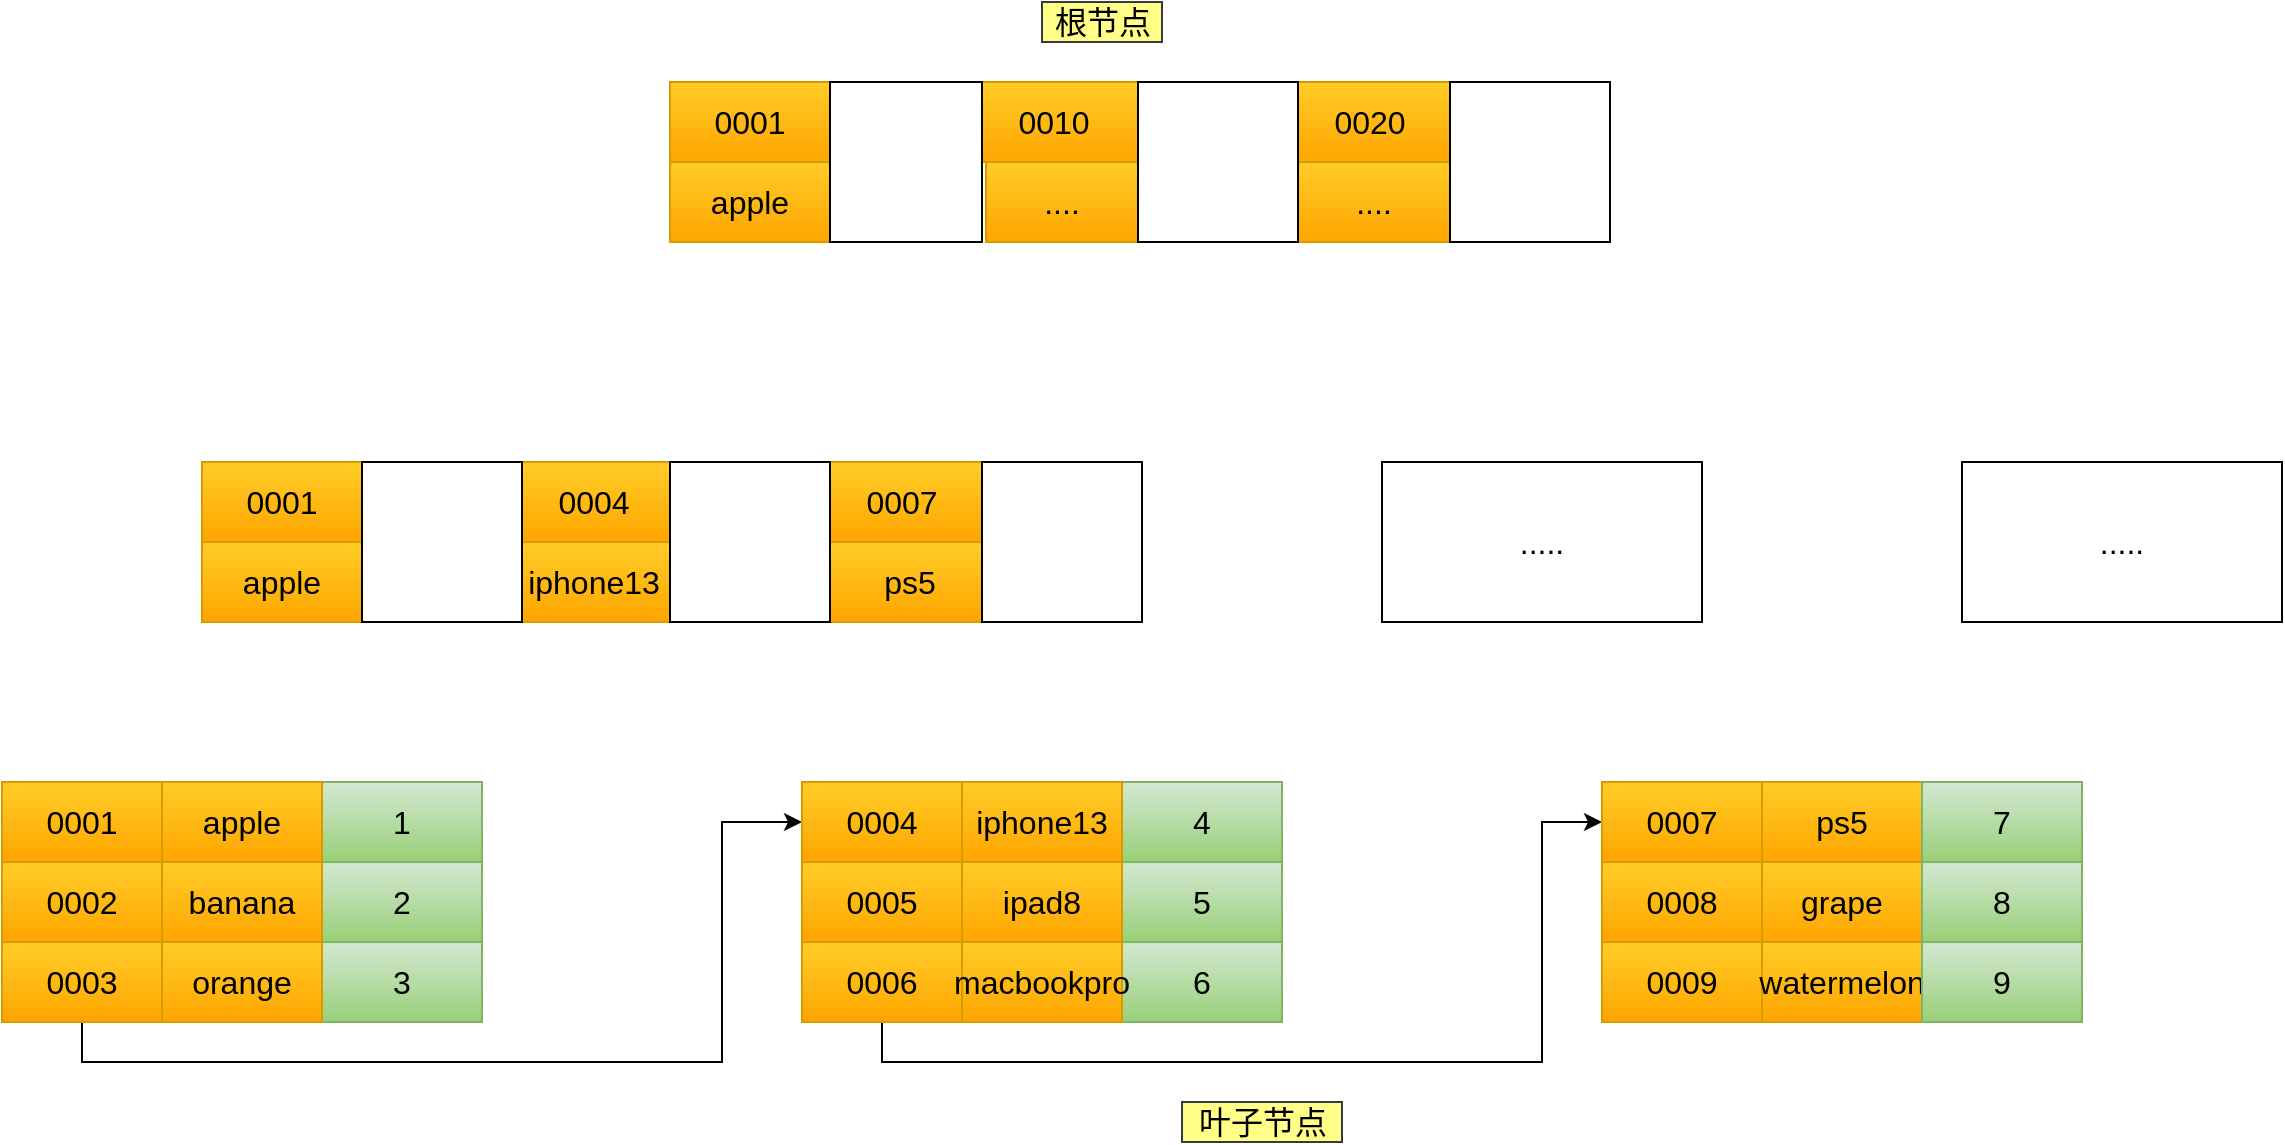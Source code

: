 <mxfile version="18.1.1" type="github">
  <diagram id="dOPECR0PoY13NbOWkH-_" name="Page-1">
    <mxGraphModel dx="1056" dy="1854" grid="1" gridSize="10" guides="1" tooltips="1" connect="1" arrows="1" fold="1" page="1" pageScale="1" pageWidth="827" pageHeight="1169" math="0" shadow="0">
      <root>
        <mxCell id="0" />
        <mxCell id="1" parent="0" />
        <mxCell id="ph3nmFZ7nA-oWwqAcs8l-1" value="0001" style="rounded=0;whiteSpace=wrap;html=1;fontSize=16;fillColor=#ffcd28;gradientColor=#ffa500;strokeColor=#d79b00;" vertex="1" parent="1">
          <mxGeometry x="160" y="240" width="80" height="40" as="geometry" />
        </mxCell>
        <mxCell id="ph3nmFZ7nA-oWwqAcs8l-2" value="1" style="rounded=0;whiteSpace=wrap;html=1;fontSize=16;fillColor=#d5e8d4;gradientColor=#97d077;strokeColor=#82b366;" vertex="1" parent="1">
          <mxGeometry x="320" y="240" width="80" height="40" as="geometry" />
        </mxCell>
        <mxCell id="ph3nmFZ7nA-oWwqAcs8l-3" value="0002" style="rounded=0;whiteSpace=wrap;html=1;fontSize=16;fillColor=#ffcd28;gradientColor=#ffa500;strokeColor=#d79b00;" vertex="1" parent="1">
          <mxGeometry x="160" y="280" width="80" height="40" as="geometry" />
        </mxCell>
        <mxCell id="ph3nmFZ7nA-oWwqAcs8l-4" value="2" style="rounded=0;whiteSpace=wrap;html=1;fontSize=16;fillColor=#d5e8d4;gradientColor=#97d077;strokeColor=#82b366;" vertex="1" parent="1">
          <mxGeometry x="320" y="280" width="80" height="40" as="geometry" />
        </mxCell>
        <mxCell id="ph3nmFZ7nA-oWwqAcs8l-5" value="0001" style="rounded=0;whiteSpace=wrap;html=1;fontSize=16;fillColor=#ffcd28;gradientColor=#ffa500;strokeColor=#d79b00;" vertex="1" parent="1">
          <mxGeometry x="260" y="80" width="80" height="40" as="geometry" />
        </mxCell>
        <mxCell id="ph3nmFZ7nA-oWwqAcs8l-6" value="iphone13" style="rounded=0;whiteSpace=wrap;html=1;fontSize=16;fillColor=#ffcd28;gradientColor=#ffa500;strokeColor=#d79b00;" vertex="1" parent="1">
          <mxGeometry x="414" y="120" width="84" height="40" as="geometry" />
        </mxCell>
        <mxCell id="ph3nmFZ7nA-oWwqAcs8l-7" value="0007" style="rounded=0;whiteSpace=wrap;html=1;fontSize=16;fillColor=#ffcd28;gradientColor=#ffa500;strokeColor=#d79b00;" vertex="1" parent="1">
          <mxGeometry x="570" y="80" width="80" height="40" as="geometry" />
        </mxCell>
        <mxCell id="ph3nmFZ7nA-oWwqAcs8l-8" style="rounded=0;orthogonalLoop=1;jettySize=auto;html=1;entryX=0;entryY=0.5;entryDx=0;entryDy=0;fontSize=16;exitX=0.5;exitY=1;exitDx=0;exitDy=0;edgeStyle=orthogonalEdgeStyle;" edge="1" parent="1" source="ph3nmFZ7nA-oWwqAcs8l-9" target="ph3nmFZ7nA-oWwqAcs8l-11">
          <mxGeometry relative="1" as="geometry">
            <Array as="points">
              <mxPoint x="200" y="380" />
              <mxPoint x="520" y="380" />
              <mxPoint x="520" y="260" />
            </Array>
          </mxGeometry>
        </mxCell>
        <mxCell id="ph3nmFZ7nA-oWwqAcs8l-9" value="0003" style="rounded=0;whiteSpace=wrap;html=1;fontSize=16;fillColor=#ffcd28;gradientColor=#ffa500;strokeColor=#d79b00;" vertex="1" parent="1">
          <mxGeometry x="160" y="320" width="80" height="40" as="geometry" />
        </mxCell>
        <mxCell id="ph3nmFZ7nA-oWwqAcs8l-10" value="3" style="rounded=0;whiteSpace=wrap;html=1;fontSize=16;fillColor=#d5e8d4;gradientColor=#97d077;strokeColor=#82b366;" vertex="1" parent="1">
          <mxGeometry x="320" y="320" width="80" height="40" as="geometry" />
        </mxCell>
        <mxCell id="ph3nmFZ7nA-oWwqAcs8l-11" value="0004" style="rounded=0;whiteSpace=wrap;html=1;fontSize=16;fillColor=#ffcd28;gradientColor=#ffa500;strokeColor=#d79b00;" vertex="1" parent="1">
          <mxGeometry x="560" y="240" width="80" height="40" as="geometry" />
        </mxCell>
        <mxCell id="ph3nmFZ7nA-oWwqAcs8l-12" value="4" style="rounded=0;whiteSpace=wrap;html=1;fontSize=16;fillColor=#d5e8d4;gradientColor=#97d077;strokeColor=#82b366;" vertex="1" parent="1">
          <mxGeometry x="720" y="240" width="80" height="40" as="geometry" />
        </mxCell>
        <mxCell id="ph3nmFZ7nA-oWwqAcs8l-13" value="0005" style="rounded=0;whiteSpace=wrap;html=1;fontSize=16;fillColor=#ffcd28;gradientColor=#ffa500;strokeColor=#d79b00;" vertex="1" parent="1">
          <mxGeometry x="560" y="280" width="80" height="40" as="geometry" />
        </mxCell>
        <mxCell id="ph3nmFZ7nA-oWwqAcs8l-14" value="5" style="rounded=0;whiteSpace=wrap;html=1;fontSize=16;fillColor=#d5e8d4;gradientColor=#97d077;strokeColor=#82b366;" vertex="1" parent="1">
          <mxGeometry x="720" y="280" width="80" height="40" as="geometry" />
        </mxCell>
        <mxCell id="ph3nmFZ7nA-oWwqAcs8l-15" style="edgeStyle=orthogonalEdgeStyle;rounded=0;orthogonalLoop=1;jettySize=auto;html=1;entryX=0;entryY=0.5;entryDx=0;entryDy=0;fontSize=16;" edge="1" parent="1" source="ph3nmFZ7nA-oWwqAcs8l-16" target="ph3nmFZ7nA-oWwqAcs8l-18">
          <mxGeometry relative="1" as="geometry">
            <Array as="points">
              <mxPoint x="600" y="380" />
              <mxPoint x="930" y="380" />
              <mxPoint x="930" y="260" />
            </Array>
          </mxGeometry>
        </mxCell>
        <mxCell id="ph3nmFZ7nA-oWwqAcs8l-16" value="0006" style="rounded=0;whiteSpace=wrap;html=1;fontSize=16;fillColor=#ffcd28;gradientColor=#ffa500;strokeColor=#d79b00;" vertex="1" parent="1">
          <mxGeometry x="560" y="320" width="80" height="40" as="geometry" />
        </mxCell>
        <mxCell id="ph3nmFZ7nA-oWwqAcs8l-17" value="6" style="rounded=0;whiteSpace=wrap;html=1;fontSize=16;fillColor=#d5e8d4;gradientColor=#97d077;strokeColor=#82b366;" vertex="1" parent="1">
          <mxGeometry x="720" y="320" width="80" height="40" as="geometry" />
        </mxCell>
        <mxCell id="ph3nmFZ7nA-oWwqAcs8l-18" value="0007" style="rounded=0;whiteSpace=wrap;html=1;fontSize=16;fillColor=#ffcd28;gradientColor=#ffa500;strokeColor=#d79b00;" vertex="1" parent="1">
          <mxGeometry x="960" y="240" width="80" height="40" as="geometry" />
        </mxCell>
        <mxCell id="ph3nmFZ7nA-oWwqAcs8l-19" value="ps5" style="rounded=0;whiteSpace=wrap;html=1;fontSize=16;fillColor=#ffcd28;gradientColor=#ffa500;strokeColor=#d79b00;" vertex="1" parent="1">
          <mxGeometry x="1040" y="240" width="80" height="40" as="geometry" />
        </mxCell>
        <mxCell id="ph3nmFZ7nA-oWwqAcs8l-20" value="0008" style="rounded=0;whiteSpace=wrap;html=1;fontSize=16;fillColor=#ffcd28;gradientColor=#ffa500;strokeColor=#d79b00;" vertex="1" parent="1">
          <mxGeometry x="960" y="280" width="80" height="40" as="geometry" />
        </mxCell>
        <mxCell id="ph3nmFZ7nA-oWwqAcs8l-21" value="grape" style="rounded=0;whiteSpace=wrap;html=1;fontSize=16;fillColor=#ffcd28;gradientColor=#ffa500;strokeColor=#d79b00;" vertex="1" parent="1">
          <mxGeometry x="1040" y="280" width="80" height="40" as="geometry" />
        </mxCell>
        <mxCell id="ph3nmFZ7nA-oWwqAcs8l-22" value="0009" style="rounded=0;whiteSpace=wrap;html=1;fontSize=16;fillColor=#ffcd28;gradientColor=#ffa500;strokeColor=#d79b00;" vertex="1" parent="1">
          <mxGeometry x="960" y="320" width="80" height="40" as="geometry" />
        </mxCell>
        <mxCell id="ph3nmFZ7nA-oWwqAcs8l-23" value="watermelon" style="rounded=0;whiteSpace=wrap;html=1;fontSize=16;fillColor=#ffcd28;gradientColor=#ffa500;strokeColor=#d79b00;" vertex="1" parent="1">
          <mxGeometry x="1040" y="320" width="80" height="40" as="geometry" />
        </mxCell>
        <mxCell id="ph3nmFZ7nA-oWwqAcs8l-30" value="....." style="rounded=0;whiteSpace=wrap;html=1;fontSize=16;" vertex="1" parent="1">
          <mxGeometry x="850" y="80" width="160" height="80" as="geometry" />
        </mxCell>
        <mxCell id="ph3nmFZ7nA-oWwqAcs8l-31" value="....." style="rounded=0;whiteSpace=wrap;html=1;fontSize=16;" vertex="1" parent="1">
          <mxGeometry x="1140" y="80" width="160" height="80" as="geometry" />
        </mxCell>
        <mxCell id="ph3nmFZ7nA-oWwqAcs8l-32" value="0001" style="rounded=0;whiteSpace=wrap;html=1;fontSize=16;fillColor=#ffcd28;gradientColor=#ffa500;strokeColor=#d79b00;" vertex="1" parent="1">
          <mxGeometry x="494" y="-110" width="80" height="40" as="geometry" />
        </mxCell>
        <mxCell id="ph3nmFZ7nA-oWwqAcs8l-33" value="0010" style="rounded=0;whiteSpace=wrap;html=1;fontSize=16;fillColor=#ffcd28;gradientColor=#ffa500;strokeColor=#d79b00;" vertex="1" parent="1">
          <mxGeometry x="644" y="-110" width="84" height="40" as="geometry" />
        </mxCell>
        <mxCell id="ph3nmFZ7nA-oWwqAcs8l-34" value="0020" style="rounded=0;whiteSpace=wrap;html=1;fontSize=16;fillColor=#ffcd28;gradientColor=#ffa500;strokeColor=#d79b00;" vertex="1" parent="1">
          <mxGeometry x="804" y="-110" width="80" height="40" as="geometry" />
        </mxCell>
        <mxCell id="ph3nmFZ7nA-oWwqAcs8l-41" value="根节点" style="text;html=1;align=center;verticalAlign=middle;resizable=0;points=[];autosize=1;strokeColor=#36393d;fillColor=#ffff88;fontSize=16;" vertex="1" parent="1">
          <mxGeometry x="680" y="-150" width="60" height="20" as="geometry" />
        </mxCell>
        <mxCell id="ph3nmFZ7nA-oWwqAcs8l-42" value="叶子节点" style="text;html=1;align=center;verticalAlign=middle;resizable=0;points=[];autosize=1;strokeColor=#36393d;fillColor=#ffff88;fontSize=16;" vertex="1" parent="1">
          <mxGeometry x="750" y="400" width="80" height="20" as="geometry" />
        </mxCell>
        <mxCell id="ph3nmFZ7nA-oWwqAcs8l-43" value="apple" style="rounded=0;whiteSpace=wrap;html=1;fontSize=16;fillColor=#ffcd28;gradientColor=#ffa500;strokeColor=#d79b00;" vertex="1" parent="1">
          <mxGeometry x="494" y="-70" width="80" height="40" as="geometry" />
        </mxCell>
        <mxCell id="ph3nmFZ7nA-oWwqAcs8l-44" value="apple" style="rounded=0;whiteSpace=wrap;html=1;fontSize=16;fillColor=#ffcd28;gradientColor=#ffa500;strokeColor=#d79b00;" vertex="1" parent="1">
          <mxGeometry x="260" y="120" width="80" height="40" as="geometry" />
        </mxCell>
        <mxCell id="ph3nmFZ7nA-oWwqAcs8l-45" value="apple" style="rounded=0;whiteSpace=wrap;html=1;fontSize=16;fillColor=#ffcd28;gradientColor=#ffa500;strokeColor=#d79b00;" vertex="1" parent="1">
          <mxGeometry x="240" y="240" width="80" height="40" as="geometry" />
        </mxCell>
        <mxCell id="ph3nmFZ7nA-oWwqAcs8l-46" value="banana" style="rounded=0;whiteSpace=wrap;html=1;fontSize=16;fillColor=#ffcd28;gradientColor=#ffa500;strokeColor=#d79b00;" vertex="1" parent="1">
          <mxGeometry x="240" y="280" width="80" height="40" as="geometry" />
        </mxCell>
        <mxCell id="ph3nmFZ7nA-oWwqAcs8l-47" value="orange" style="rounded=0;whiteSpace=wrap;html=1;fontSize=16;fillColor=#ffcd28;gradientColor=#ffa500;strokeColor=#d79b00;" vertex="1" parent="1">
          <mxGeometry x="240" y="320" width="80" height="40" as="geometry" />
        </mxCell>
        <mxCell id="ph3nmFZ7nA-oWwqAcs8l-48" value="iphone13" style="rounded=0;whiteSpace=wrap;html=1;fontSize=16;fillColor=#ffcd28;gradientColor=#ffa500;strokeColor=#d79b00;" vertex="1" parent="1">
          <mxGeometry x="640" y="240" width="80" height="40" as="geometry" />
        </mxCell>
        <mxCell id="ph3nmFZ7nA-oWwqAcs8l-49" value="ipad8" style="rounded=0;whiteSpace=wrap;html=1;fontSize=16;fillColor=#ffcd28;gradientColor=#ffa500;strokeColor=#d79b00;" vertex="1" parent="1">
          <mxGeometry x="640" y="280" width="80" height="40" as="geometry" />
        </mxCell>
        <mxCell id="ph3nmFZ7nA-oWwqAcs8l-50" value="macbookpro" style="rounded=0;whiteSpace=wrap;html=1;fontSize=16;fillColor=#ffcd28;gradientColor=#ffa500;strokeColor=#d79b00;" vertex="1" parent="1">
          <mxGeometry x="640" y="320" width="80" height="40" as="geometry" />
        </mxCell>
        <mxCell id="ph3nmFZ7nA-oWwqAcs8l-51" value="7" style="rounded=0;whiteSpace=wrap;html=1;fontSize=16;fillColor=#d5e8d4;gradientColor=#97d077;strokeColor=#82b366;" vertex="1" parent="1">
          <mxGeometry x="1120" y="240" width="80" height="40" as="geometry" />
        </mxCell>
        <mxCell id="ph3nmFZ7nA-oWwqAcs8l-52" value="8" style="rounded=0;whiteSpace=wrap;html=1;fontSize=16;fillColor=#d5e8d4;gradientColor=#97d077;strokeColor=#82b366;" vertex="1" parent="1">
          <mxGeometry x="1120" y="280" width="80" height="40" as="geometry" />
        </mxCell>
        <mxCell id="ph3nmFZ7nA-oWwqAcs8l-53" value="9" style="rounded=0;whiteSpace=wrap;html=1;fontSize=16;fillColor=#d5e8d4;gradientColor=#97d077;strokeColor=#82b366;" vertex="1" parent="1">
          <mxGeometry x="1120" y="320" width="80" height="40" as="geometry" />
        </mxCell>
        <mxCell id="ph3nmFZ7nA-oWwqAcs8l-55" value="0004" style="rounded=0;whiteSpace=wrap;html=1;fontSize=16;fillColor=#ffcd28;gradientColor=#ffa500;strokeColor=#d79b00;" vertex="1" parent="1">
          <mxGeometry x="413.5" y="80" width="84" height="40" as="geometry" />
        </mxCell>
        <mxCell id="ph3nmFZ7nA-oWwqAcs8l-56" value="ps5" style="rounded=0;whiteSpace=wrap;html=1;fontSize=16;fillColor=#ffcd28;gradientColor=#ffa500;strokeColor=#d79b00;" vertex="1" parent="1">
          <mxGeometry x="574" y="120" width="80" height="40" as="geometry" />
        </mxCell>
        <mxCell id="ph3nmFZ7nA-oWwqAcs8l-58" value="...." style="rounded=0;whiteSpace=wrap;html=1;fontSize=16;fillColor=#ffcd28;gradientColor=#ffa500;strokeColor=#d79b00;" vertex="1" parent="1">
          <mxGeometry x="652" y="-70" width="76" height="40" as="geometry" />
        </mxCell>
        <mxCell id="ph3nmFZ7nA-oWwqAcs8l-60" value="...." style="rounded=0;whiteSpace=wrap;html=1;fontSize=16;fillColor=#ffcd28;gradientColor=#ffa500;strokeColor=#d79b00;" vertex="1" parent="1">
          <mxGeometry x="808" y="-70" width="76" height="40" as="geometry" />
        </mxCell>
        <mxCell id="ph3nmFZ7nA-oWwqAcs8l-29" value="" style="rounded=0;whiteSpace=wrap;html=1;fontSize=16;" vertex="1" parent="1">
          <mxGeometry x="650" y="80" width="80" height="80" as="geometry" />
        </mxCell>
        <mxCell id="ph3nmFZ7nA-oWwqAcs8l-27" value="" style="rounded=0;whiteSpace=wrap;html=1;fontSize=16;" vertex="1" parent="1">
          <mxGeometry x="494" y="80" width="80" height="80" as="geometry" />
        </mxCell>
        <mxCell id="ph3nmFZ7nA-oWwqAcs8l-25" value="" style="rounded=0;whiteSpace=wrap;html=1;fontSize=16;" vertex="1" parent="1">
          <mxGeometry x="340" y="80" width="80" height="80" as="geometry" />
        </mxCell>
        <mxCell id="ph3nmFZ7nA-oWwqAcs8l-36" value="" style="rounded=0;whiteSpace=wrap;html=1;fontSize=16;" vertex="1" parent="1">
          <mxGeometry x="574" y="-110" width="76" height="80" as="geometry" />
        </mxCell>
        <mxCell id="ph3nmFZ7nA-oWwqAcs8l-38" value="" style="rounded=0;whiteSpace=wrap;html=1;fontSize=16;" vertex="1" parent="1">
          <mxGeometry x="728" y="-110" width="80" height="80" as="geometry" />
        </mxCell>
        <mxCell id="ph3nmFZ7nA-oWwqAcs8l-40" value="" style="rounded=0;whiteSpace=wrap;html=1;fontSize=16;" vertex="1" parent="1">
          <mxGeometry x="884" y="-110" width="80" height="80" as="geometry" />
        </mxCell>
      </root>
    </mxGraphModel>
  </diagram>
</mxfile>
